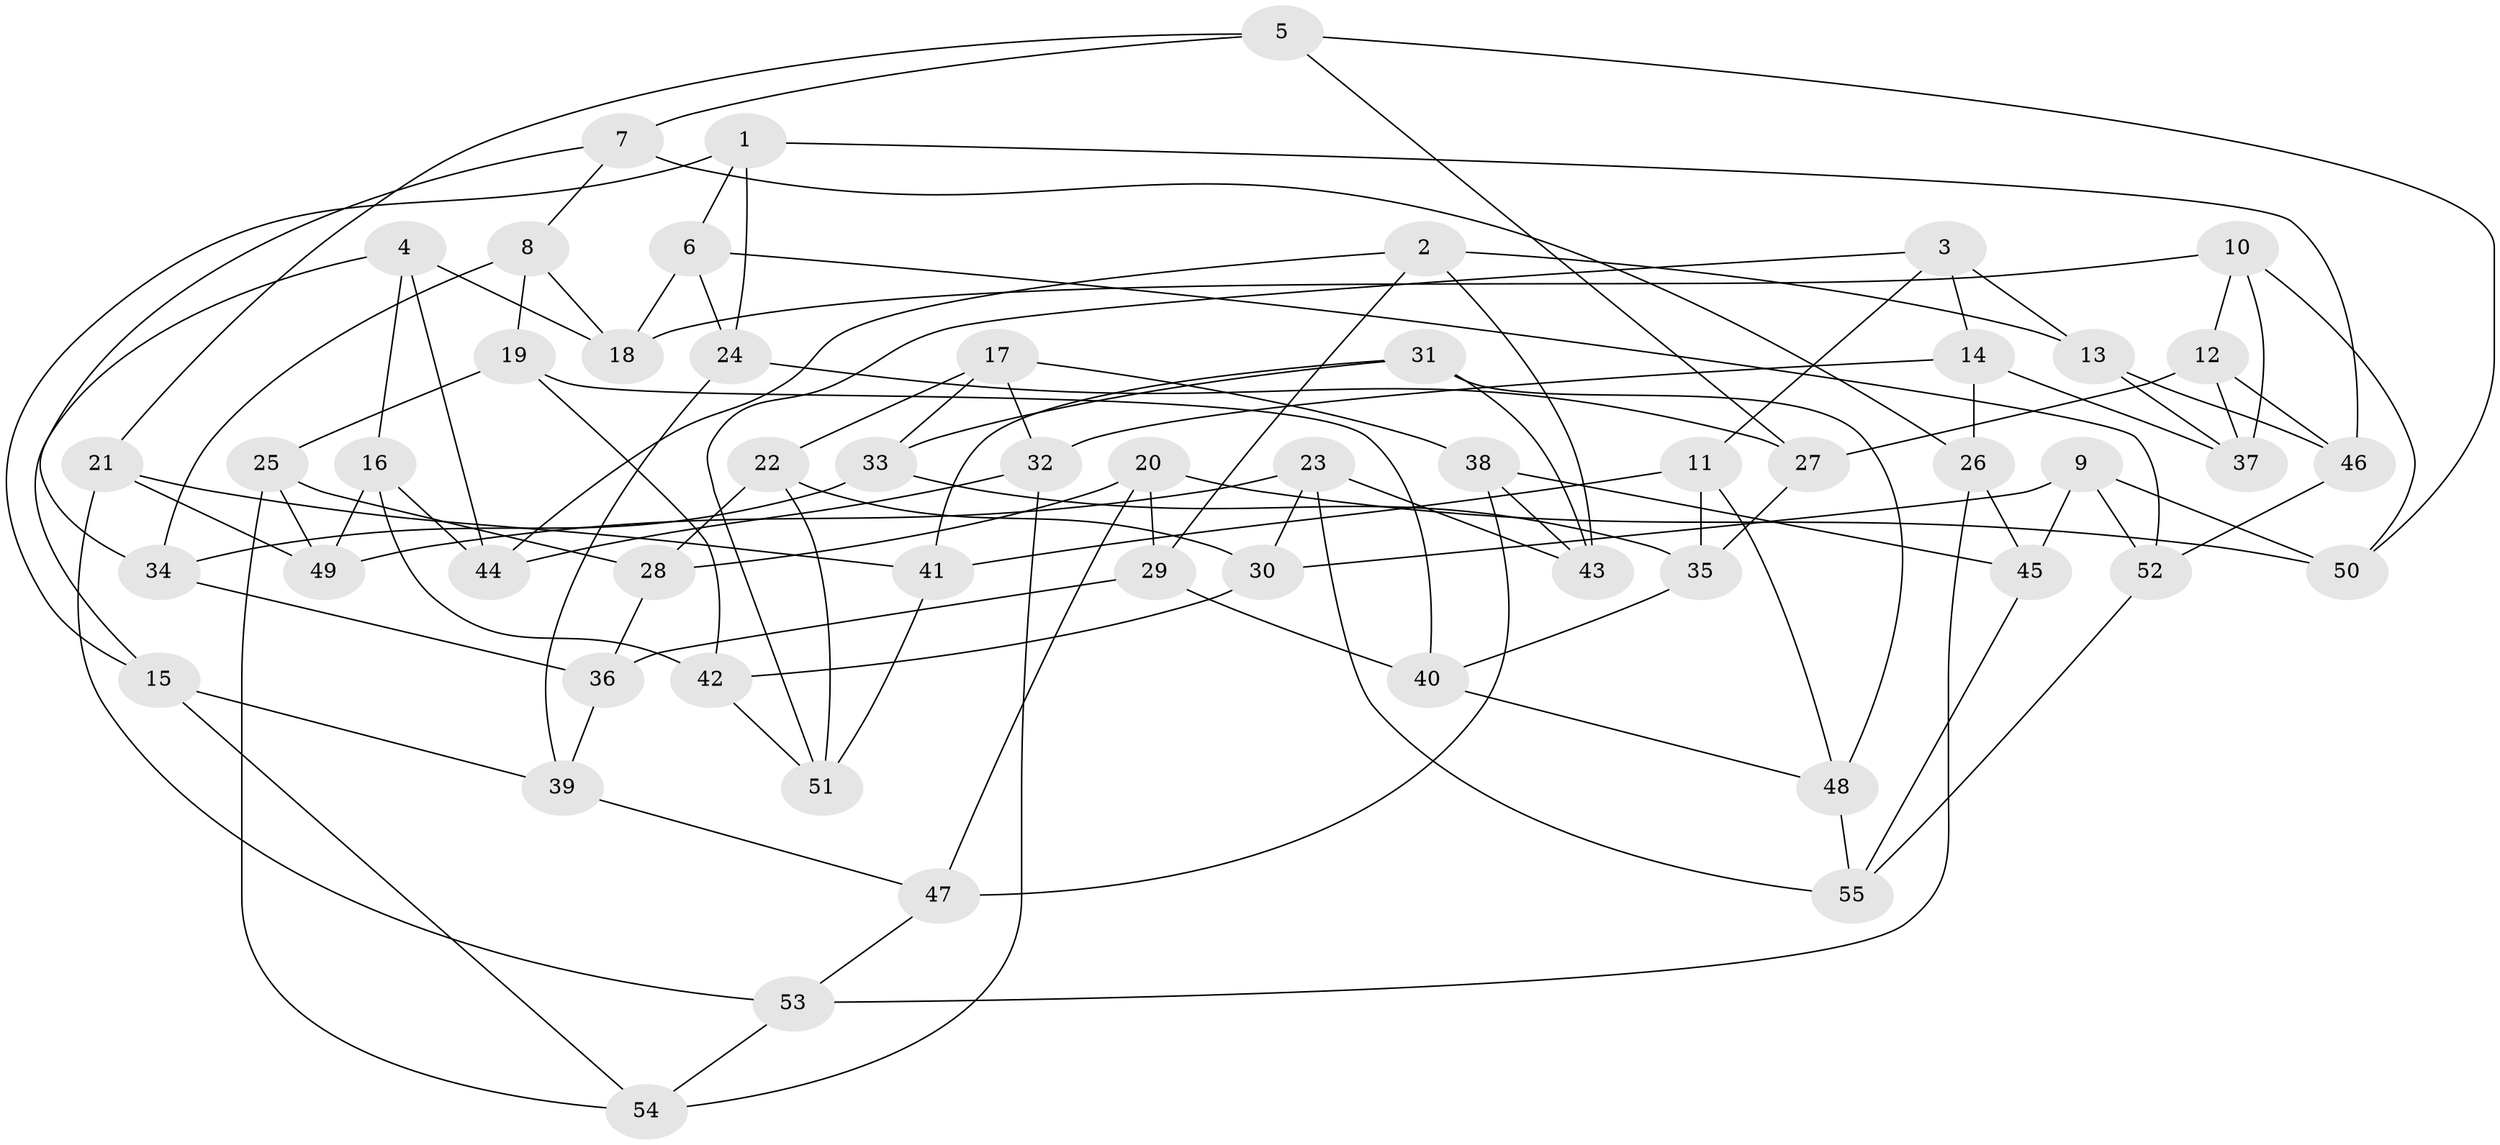 // coarse degree distribution, {5: 0.18181818181818182, 4: 0.42424242424242425, 11: 0.030303030303030304, 6: 0.06060606060606061, 9: 0.030303030303030304, 8: 0.09090909090909091, 3: 0.18181818181818182}
// Generated by graph-tools (version 1.1) at 2025/20/03/04/25 18:20:48]
// undirected, 55 vertices, 110 edges
graph export_dot {
graph [start="1"]
  node [color=gray90,style=filled];
  1;
  2;
  3;
  4;
  5;
  6;
  7;
  8;
  9;
  10;
  11;
  12;
  13;
  14;
  15;
  16;
  17;
  18;
  19;
  20;
  21;
  22;
  23;
  24;
  25;
  26;
  27;
  28;
  29;
  30;
  31;
  32;
  33;
  34;
  35;
  36;
  37;
  38;
  39;
  40;
  41;
  42;
  43;
  44;
  45;
  46;
  47;
  48;
  49;
  50;
  51;
  52;
  53;
  54;
  55;
  1 -- 6;
  1 -- 15;
  1 -- 24;
  1 -- 46;
  2 -- 44;
  2 -- 29;
  2 -- 43;
  2 -- 13;
  3 -- 51;
  3 -- 14;
  3 -- 13;
  3 -- 11;
  4 -- 16;
  4 -- 44;
  4 -- 15;
  4 -- 18;
  5 -- 27;
  5 -- 7;
  5 -- 21;
  5 -- 50;
  6 -- 24;
  6 -- 52;
  6 -- 18;
  7 -- 8;
  7 -- 34;
  7 -- 26;
  8 -- 18;
  8 -- 34;
  8 -- 19;
  9 -- 50;
  9 -- 30;
  9 -- 45;
  9 -- 52;
  10 -- 12;
  10 -- 50;
  10 -- 37;
  10 -- 18;
  11 -- 41;
  11 -- 35;
  11 -- 48;
  12 -- 46;
  12 -- 37;
  12 -- 27;
  13 -- 46;
  13 -- 37;
  14 -- 26;
  14 -- 32;
  14 -- 37;
  15 -- 39;
  15 -- 54;
  16 -- 42;
  16 -- 44;
  16 -- 49;
  17 -- 38;
  17 -- 33;
  17 -- 22;
  17 -- 32;
  19 -- 25;
  19 -- 40;
  19 -- 42;
  20 -- 50;
  20 -- 28;
  20 -- 47;
  20 -- 29;
  21 -- 49;
  21 -- 41;
  21 -- 53;
  22 -- 30;
  22 -- 51;
  22 -- 28;
  23 -- 43;
  23 -- 49;
  23 -- 30;
  23 -- 55;
  24 -- 27;
  24 -- 39;
  25 -- 54;
  25 -- 28;
  25 -- 49;
  26 -- 53;
  26 -- 45;
  27 -- 35;
  28 -- 36;
  29 -- 36;
  29 -- 40;
  30 -- 42;
  31 -- 48;
  31 -- 41;
  31 -- 43;
  31 -- 33;
  32 -- 54;
  32 -- 44;
  33 -- 34;
  33 -- 35;
  34 -- 36;
  35 -- 40;
  36 -- 39;
  38 -- 47;
  38 -- 43;
  38 -- 45;
  39 -- 47;
  40 -- 48;
  41 -- 51;
  42 -- 51;
  45 -- 55;
  46 -- 52;
  47 -- 53;
  48 -- 55;
  52 -- 55;
  53 -- 54;
}
